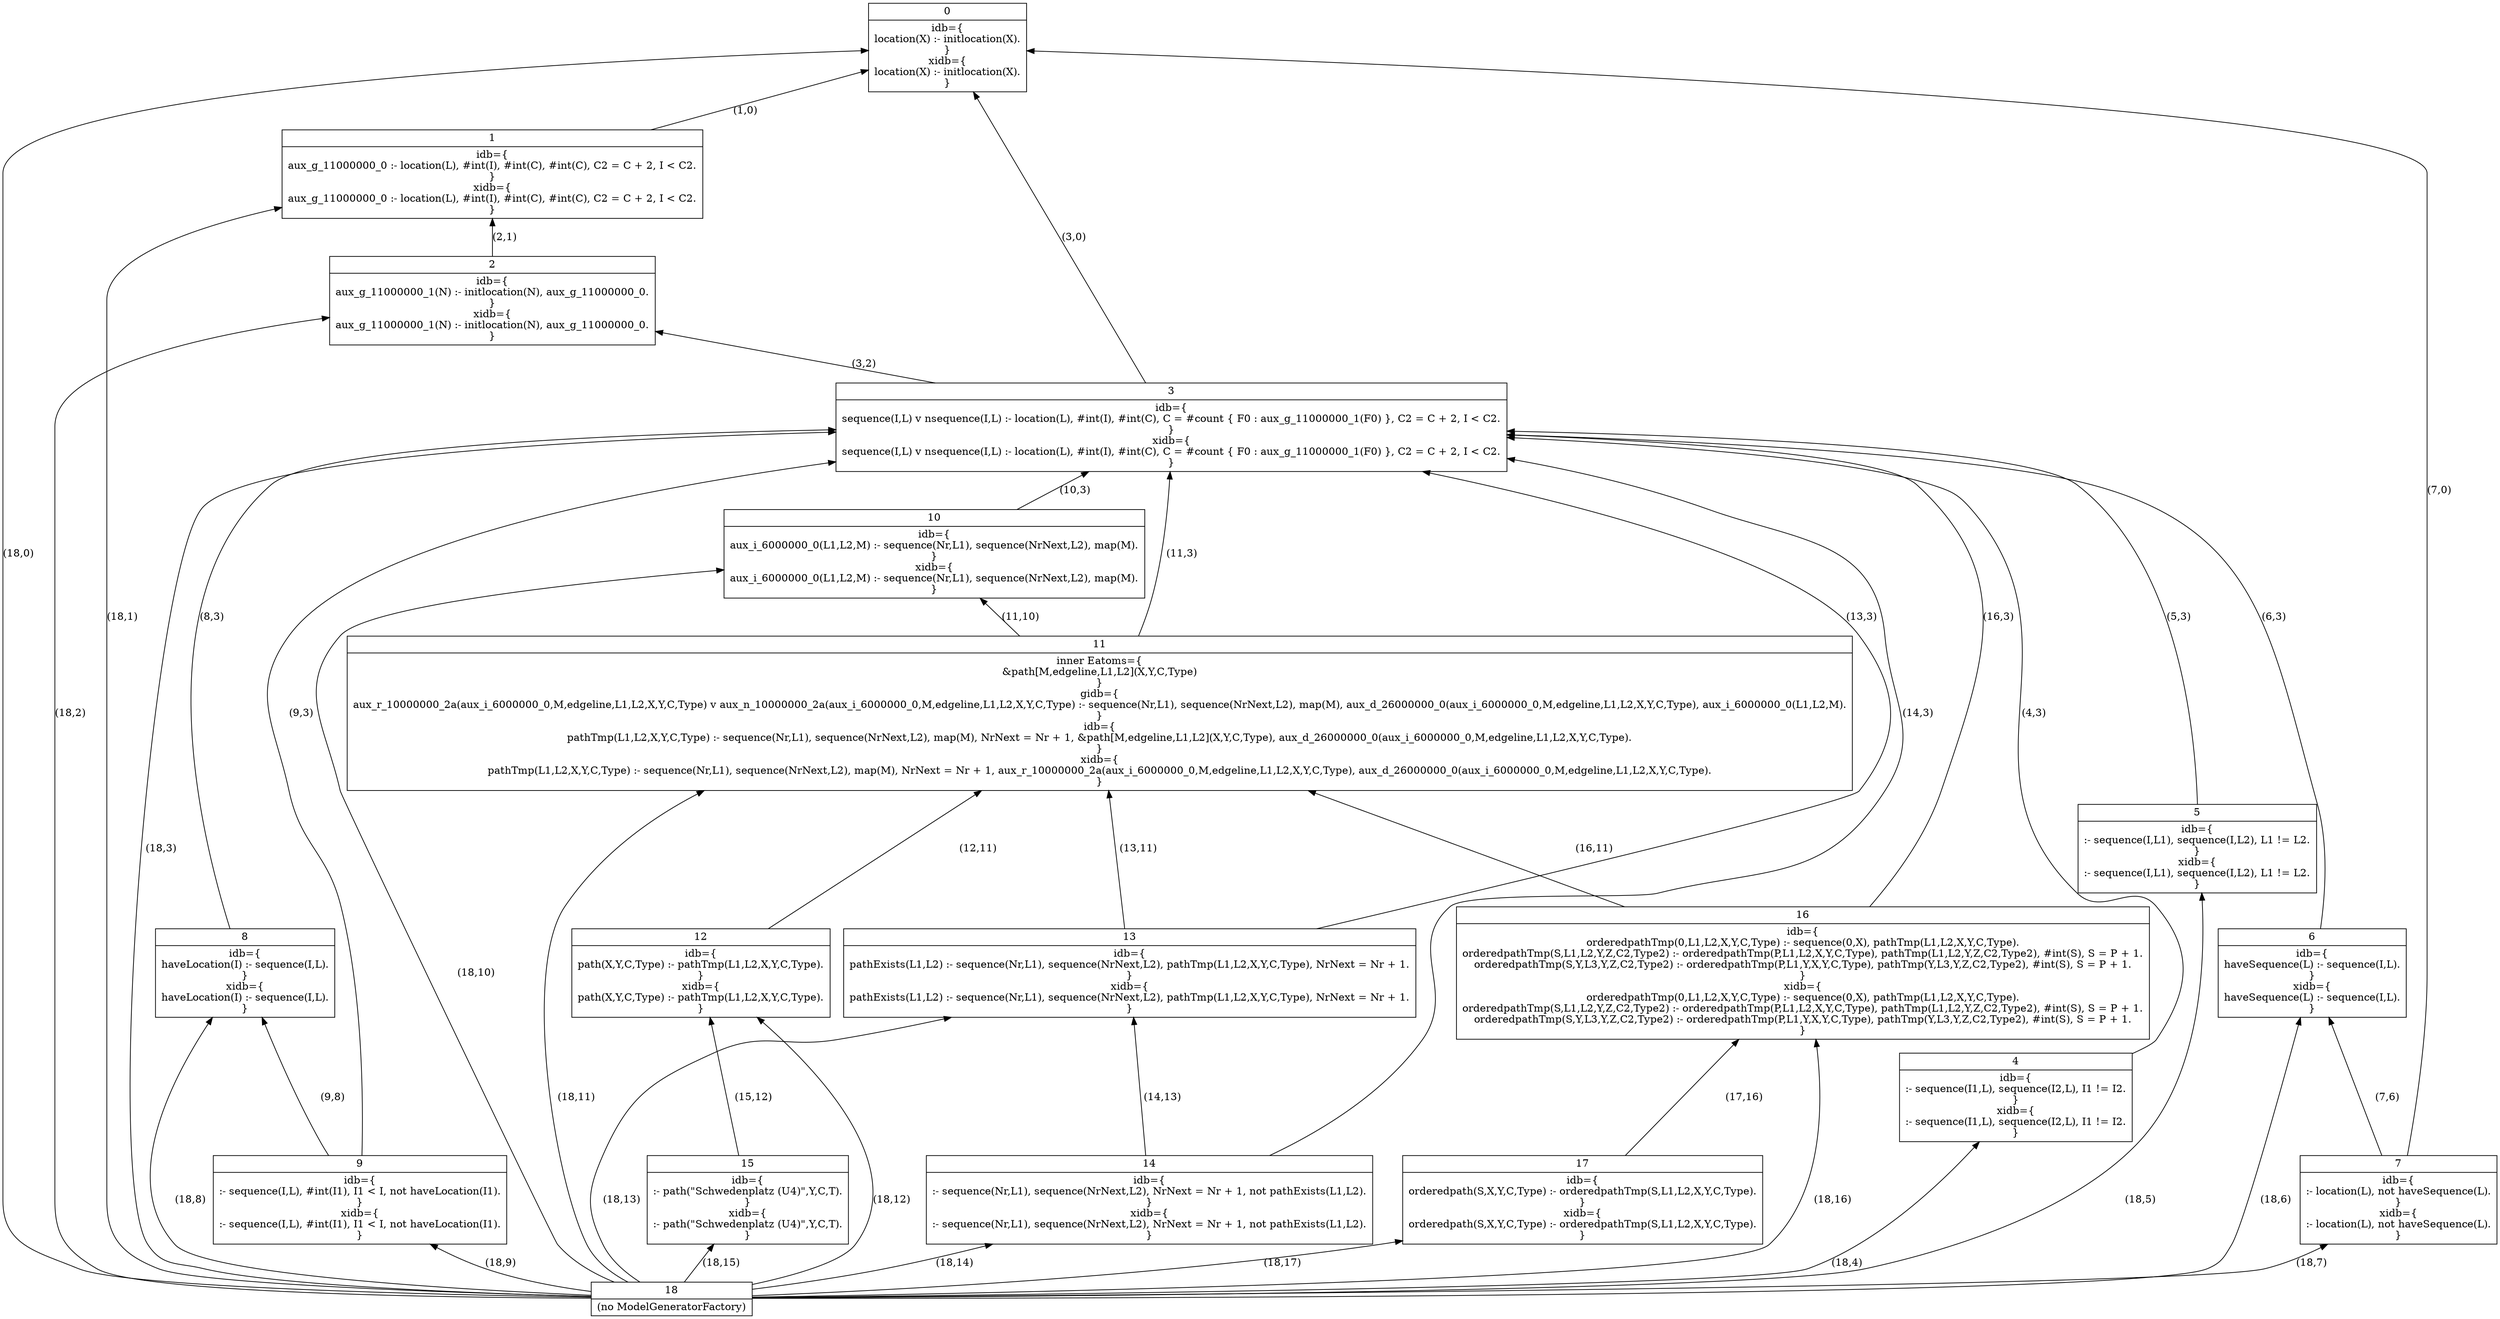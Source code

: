 digraph G {
rankdir=BT;
u0[shape=record,label="{0|idb=\{\nlocation(X) :- initlocation(X).\n\}\nxidb=\{\nlocation(X) :- initlocation(X).\n\}\n}"];
u1[shape=record,label="{1|idb=\{\naux_g_11000000_0 :- location(L), \#int(I), \#int(C), \#int(C), C2 = C + 2, I \< C2.\n\}\nxidb=\{\naux_g_11000000_0 :- location(L), \#int(I), \#int(C), \#int(C), C2 = C + 2, I \< C2.\n\}\n}"];
u2[shape=record,label="{2|idb=\{\naux_g_11000000_1(N) :- initlocation(N), aux_g_11000000_0.\n\}\nxidb=\{\naux_g_11000000_1(N) :- initlocation(N), aux_g_11000000_0.\n\}\n}"];
u3[shape=record,label="{3|idb=\{\nsequence(I,L) v nsequence(I,L) :- location(L), \#int(I), \#int(C), C = \#count \{ F0 : aux_g_11000000_1(F0) \}, C2 = C + 2, I \< C2.\n\}\nxidb=\{\nsequence(I,L) v nsequence(I,L) :- location(L), \#int(I), \#int(C), C = \#count \{ F0 : aux_g_11000000_1(F0) \}, C2 = C + 2, I \< C2.\n\}\n}"];
u4[shape=record,label="{4|idb=\{\n:- sequence(I1,L), sequence(I2,L), I1 != I2.\n\}\nxidb=\{\n:- sequence(I1,L), sequence(I2,L), I1 != I2.\n\}\n}"];
u5[shape=record,label="{5|idb=\{\n:- sequence(I,L1), sequence(I,L2), L1 != L2.\n\}\nxidb=\{\n:- sequence(I,L1), sequence(I,L2), L1 != L2.\n\}\n}"];
u6[shape=record,label="{6|idb=\{\nhaveSequence(L) :- sequence(I,L).\n\}\nxidb=\{\nhaveSequence(L) :- sequence(I,L).\n\}\n}"];
u7[shape=record,label="{7|idb=\{\n:- location(L), not haveSequence(L).\n\}\nxidb=\{\n:- location(L), not haveSequence(L).\n\}\n}"];
u8[shape=record,label="{8|idb=\{\nhaveLocation(I) :- sequence(I,L).\n\}\nxidb=\{\nhaveLocation(I) :- sequence(I,L).\n\}\n}"];
u9[shape=record,label="{9|idb=\{\n:- sequence(I,L), \#int(I1), I1 \< I, not haveLocation(I1).\n\}\nxidb=\{\n:- sequence(I,L), \#int(I1), I1 \< I, not haveLocation(I1).\n\}\n}"];
u10[shape=record,label="{10|idb=\{\naux_i_6000000_0(L1,L2,M) :- sequence(Nr,L1), sequence(NrNext,L2), map(M).\n\}\nxidb=\{\naux_i_6000000_0(L1,L2,M) :- sequence(Nr,L1), sequence(NrNext,L2), map(M).\n\}\n}"];
u11[shape=record,label="{11|inner Eatoms=\{\n&path[M,edgeline,L1,L2](X,Y,C,Type)\n\}\ngidb=\{\naux_r_10000000_2a(aux_i_6000000_0,M,edgeline,L1,L2,X,Y,C,Type) v aux_n_10000000_2a(aux_i_6000000_0,M,edgeline,L1,L2,X,Y,C,Type) :- sequence(Nr,L1), sequence(NrNext,L2), map(M), aux_d_26000000_0(aux_i_6000000_0,M,edgeline,L1,L2,X,Y,C,Type), aux_i_6000000_0(L1,L2,M).\n\}\nidb=\{\npathTmp(L1,L2,X,Y,C,Type) :- sequence(Nr,L1), sequence(NrNext,L2), map(M), NrNext = Nr + 1, &path[M,edgeline,L1,L2](X,Y,C,Type), aux_d_26000000_0(aux_i_6000000_0,M,edgeline,L1,L2,X,Y,C,Type).\n\}\nxidb=\{\npathTmp(L1,L2,X,Y,C,Type) :- sequence(Nr,L1), sequence(NrNext,L2), map(M), NrNext = Nr + 1, aux_r_10000000_2a(aux_i_6000000_0,M,edgeline,L1,L2,X,Y,C,Type), aux_d_26000000_0(aux_i_6000000_0,M,edgeline,L1,L2,X,Y,C,Type).\n\}\n}"];
u12[shape=record,label="{12|idb=\{\npath(X,Y,C,Type) :- pathTmp(L1,L2,X,Y,C,Type).\n\}\nxidb=\{\npath(X,Y,C,Type) :- pathTmp(L1,L2,X,Y,C,Type).\n\}\n}"];
u13[shape=record,label="{13|idb=\{\npathExists(L1,L2) :- sequence(Nr,L1), sequence(NrNext,L2), pathTmp(L1,L2,X,Y,C,Type), NrNext = Nr + 1.\n\}\nxidb=\{\npathExists(L1,L2) :- sequence(Nr,L1), sequence(NrNext,L2), pathTmp(L1,L2,X,Y,C,Type), NrNext = Nr + 1.\n\}\n}"];
u14[shape=record,label="{14|idb=\{\n:- sequence(Nr,L1), sequence(NrNext,L2), NrNext = Nr + 1, not pathExists(L1,L2).\n\}\nxidb=\{\n:- sequence(Nr,L1), sequence(NrNext,L2), NrNext = Nr + 1, not pathExists(L1,L2).\n\}\n}"];
u15[shape=record,label="{15|idb=\{\n:- path(\"Schwedenplatz (U4)\",Y,C,T).\n\}\nxidb=\{\n:- path(\"Schwedenplatz (U4)\",Y,C,T).\n\}\n}"];
u16[shape=record,label="{16|idb=\{\norderedpathTmp(0,L1,L2,X,Y,C,Type) :- sequence(0,X), pathTmp(L1,L2,X,Y,C,Type).\norderedpathTmp(S,L1,L2,Y,Z,C2,Type2) :- orderedpathTmp(P,L1,L2,X,Y,C,Type), pathTmp(L1,L2,Y,Z,C2,Type2), \#int(S), S = P + 1.\norderedpathTmp(S,Y,L3,Y,Z,C2,Type2) :- orderedpathTmp(P,L1,Y,X,Y,C,Type), pathTmp(Y,L3,Y,Z,C2,Type2), \#int(S), S = P + 1.\n\}\nxidb=\{\norderedpathTmp(0,L1,L2,X,Y,C,Type) :- sequence(0,X), pathTmp(L1,L2,X,Y,C,Type).\norderedpathTmp(S,L1,L2,Y,Z,C2,Type2) :- orderedpathTmp(P,L1,L2,X,Y,C,Type), pathTmp(L1,L2,Y,Z,C2,Type2), \#int(S), S = P + 1.\norderedpathTmp(S,Y,L3,Y,Z,C2,Type2) :- orderedpathTmp(P,L1,Y,X,Y,C,Type), pathTmp(Y,L3,Y,Z,C2,Type2), \#int(S), S = P + 1.\n\}\n}"];
u17[shape=record,label="{17|idb=\{\norderedpath(S,X,Y,C,Type) :- orderedpathTmp(S,L1,L2,X,Y,C,Type).\n\}\nxidb=\{\norderedpath(S,X,Y,C,Type) :- orderedpathTmp(S,L1,L2,X,Y,C,Type).\n\}\n}"];
u18[shape=record,label="{18|(no ModelGeneratorFactory)}"];
u1 -> u0[label="(1,0)"];
u2 -> u1[label="(2,1)"];
u3 -> u0[label="(3,0)"];
u3 -> u2[label="(3,2)"];
u4 -> u3[label="(4,3)"];
u5 -> u3[label="(5,3)"];
u6 -> u3[label="(6,3)"];
u7 -> u0[label="(7,0)"];
u7 -> u6[label="(7,6)"];
u8 -> u3[label="(8,3)"];
u9 -> u3[label="(9,3)"];
u9 -> u8[label="(9,8)"];
u10 -> u3[label="(10,3)"];
u11 -> u10[label="(11,10)"];
u11 -> u3[label="(11,3)"];
u12 -> u11[label="(12,11)"];
u13 -> u3[label="(13,3)"];
u13 -> u11[label="(13,11)"];
u14 -> u13[label="(14,13)"];
u14 -> u3[label="(14,3)"];
u15 -> u12[label="(15,12)"];
u16 -> u3[label="(16,3)"];
u16 -> u11[label="(16,11)"];
u17 -> u16[label="(17,16)"];
u18 -> u0[label="(18,0)"];
u18 -> u1[label="(18,1)"];
u18 -> u2[label="(18,2)"];
u18 -> u3[label="(18,3)"];
u18 -> u4[label="(18,4)"];
u18 -> u5[label="(18,5)"];
u18 -> u6[label="(18,6)"];
u18 -> u7[label="(18,7)"];
u18 -> u8[label="(18,8)"];
u18 -> u9[label="(18,9)"];
u18 -> u10[label="(18,10)"];
u18 -> u11[label="(18,11)"];
u18 -> u12[label="(18,12)"];
u18 -> u13[label="(18,13)"];
u18 -> u14[label="(18,14)"];
u18 -> u15[label="(18,15)"];
u18 -> u16[label="(18,16)"];
u18 -> u17[label="(18,17)"];
}
